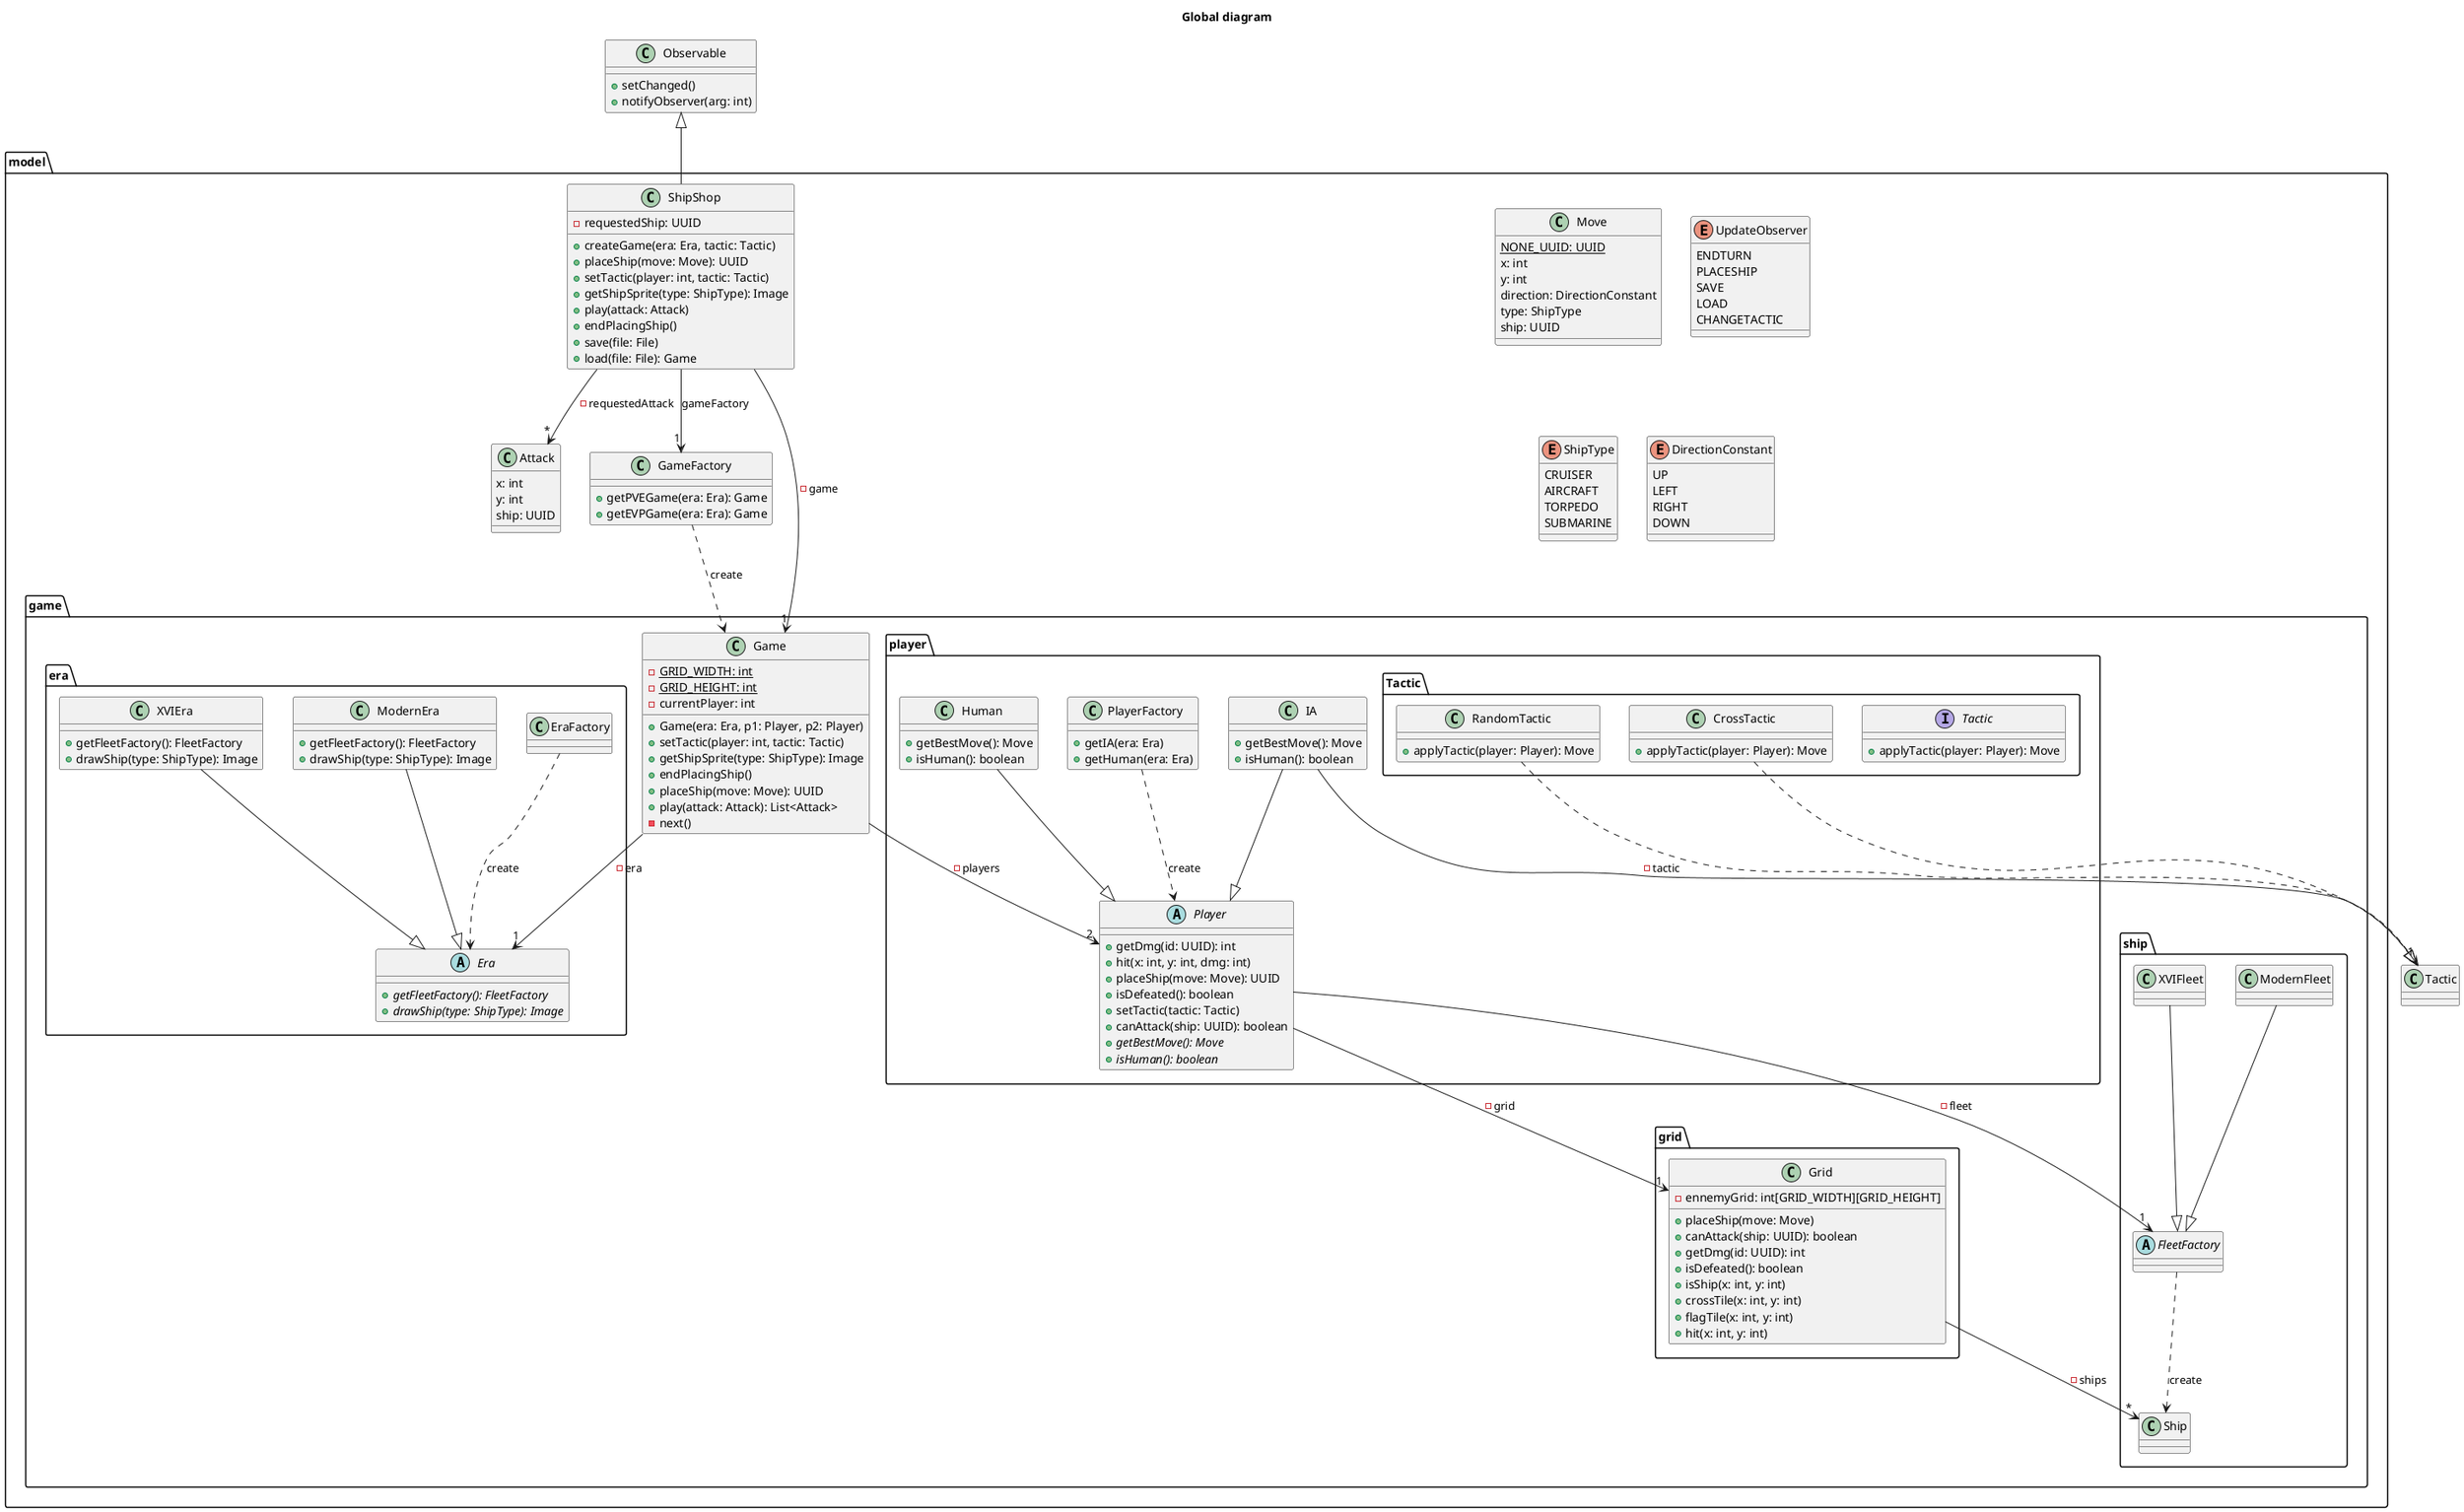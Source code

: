@startuml

title Global diagram

class Observable{
    + setChanged()
    + notifyObserver(arg: int)
}

package model{

    class Move{
        {static} NONE_UUID: UUID
        x: int
        y: int
        direction: DirectionConstant
        type: ShipType
        ship: UUID
    }

    class Attack{
        x: int
        y: int
        ship: UUID
    }

    class GameFactory{
        + getPVEGame(era: Era): Game
        + getEVPGame(era: Era): Game
    }

    enum UpdateObserver{
        ENDTURN
        PLACESHIP
        SAVE
        LOAD
        CHANGETACTIC
    }

    enum ShipType{
        CRUISER
        AIRCRAFT
        TORPEDO
        SUBMARINE
    }

    enum DirectionConstant{
        UP
        LEFT
        RIGHT
        DOWN
    }

    class ShipShop{
        - requestedShip: UUID
        + createGame(era: Era, tactic: Tactic)
        + placeShip(move: Move): UUID
        + setTactic(player: int, tactic: Tactic)
        + getShipSprite(type: ShipType): Image
        + play(attack: Attack)
        + endPlacingShip()
        + save(file: File)
        + load(file: File): Game
    }

    package game{

        package era{

            class EraFactory{

            }

            abstract Era{
                + {abstract} getFleetFactory(): FleetFactory
                + {abstract} drawShip(type: ShipType): Image
            }

            class ModernEra{
                + getFleetFactory(): FleetFactory
                + drawShip(type: ShipType): Image
            }

            class XVIEra{
                + getFleetFactory(): FleetFactory
                + drawShip(type: ShipType): Image
            }

        }

        class Game{
            - {static} GRID_WIDTH: int
            - {static} GRID_HEIGHT: int
            - currentPlayer: int
            + Game(era: Era, p1: Player, p2: Player)
            + setTactic(player: int, tactic: Tactic)
            + getShipSprite(type: ShipType): Image
            + endPlacingShip()
            + placeShip(move: Move): UUID
            + play(attack: Attack): List<Attack>
            - next()
        }

        package grid{

            class Grid{
                - ennemyGrid: int[GRID_WIDTH][GRID_HEIGHT]
                + placeShip(move: Move)
                + canAttack(ship: UUID): boolean
                + getDmg(id: UUID): int
                + isDefeated(): boolean
                + isShip(x: int, y: int)
                + crossTile(x: int, y: int)
                + flagTile(x: int, y: int)
                + hit(x: int, y: int)
            }

        }

        package ship{

            class Ship{

            }

            abstract FleetFactory{

            }

            class ModernFleet{

            }

            class XVIFleet{

            }

        }




        package player{

            class PlayerFactory{
                + getIA(era: Era)
                + getHuman(era: Era)
            }

            abstract Player{
                + getDmg(id: UUID): int
                + hit(x: int, y: int, dmg: int)
                + placeShip(move: Move): UUID
                + isDefeated(): boolean
                + setTactic(tactic: Tactic)
                + canAttack(ship: UUID): boolean
                + {abstract} getBestMove(): Move
                + {abstract} isHuman(): boolean
            }

            class Human{
                + getBestMove(): Move
                + isHuman(): boolean
            }

            class IA{
                + getBestMove(): Move
                + isHuman(): boolean
            }

            package Tactic{

                interface Tactic{
                    + applyTactic(player: Player): Move
                }

                class RandomTactic{
                    + applyTactic(player: Player): Move
                }

                class CrossTactic{
                    + applyTactic(player: Player): Move
                }

            }

        }

    }

}


ShipShop --> "1" GameFactory: gameFactory
ShipShop --> "1" Game: - game
ShipShop -up-|> Observable

GameFactory ..> Game: create

Game --> "2" Player: - players

Grid --> "*" Ship: - ships

FleetFactory ..> Ship: "create"

PlayerFactory ..>  Player: "create"

Player --> "1" FleetFactory: - fleet
Player --> "1" Grid: - grid

ModernFleet --|> FleetFactory
XVIFleet --|> FleetFactory

Human --|> Player

IA --|> Player
IA --> "1" Tactic: - tactic

RandomTactic ..|> Tactic
CrossTactic ..|> Tactic

Game --> "1" Era: - era
EraFactory ..> Era: create

ShipShop --> "*" Attack: - requestedAttack

ModernEra --|> Era
XVIEra --|> Era

@enduml